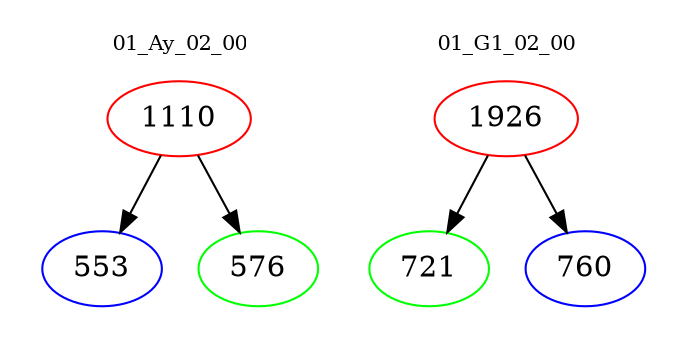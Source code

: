 digraph{
subgraph cluster_0 {
color = white
label = "01_Ay_02_00";
fontsize=10;
T0_1110 [label="1110", color="red"]
T0_1110 -> T0_553 [color="black"]
T0_553 [label="553", color="blue"]
T0_1110 -> T0_576 [color="black"]
T0_576 [label="576", color="green"]
}
subgraph cluster_1 {
color = white
label = "01_G1_02_00";
fontsize=10;
T1_1926 [label="1926", color="red"]
T1_1926 -> T1_721 [color="black"]
T1_721 [label="721", color="green"]
T1_1926 -> T1_760 [color="black"]
T1_760 [label="760", color="blue"]
}
}
